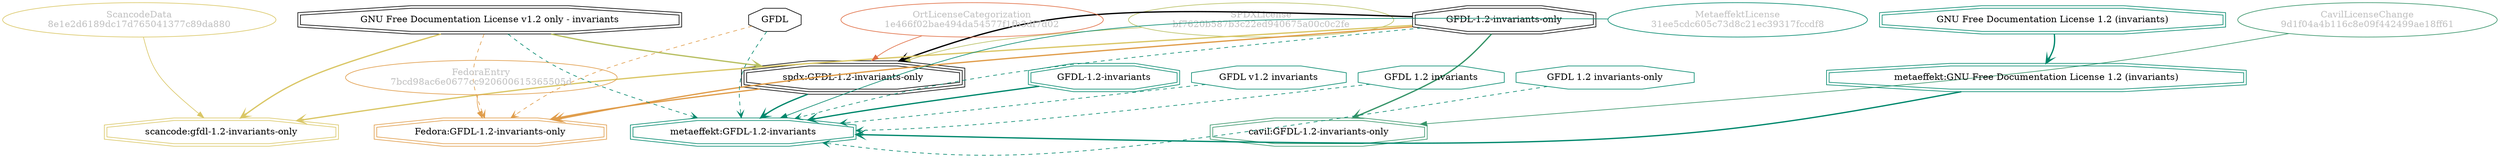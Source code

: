 strict digraph {
    node [shape=box];
    graph [splines=curved];
    1799 [label="SPDXLicense\nbf7620b587b3c22ed940675a00c0c2fe"
         ,fontcolor=gray
         ,color="#b8bf62"
         ,fillcolor="beige;1"
         ,shape=ellipse];
    1800 [label="spdx:GFDL-1.2-invariants-only"
         ,shape=tripleoctagon];
    1801 [label="GFDL-1.2-invariants-only"
         ,shape=doubleoctagon];
    1802 [label="GNU Free Documentation License v1.2 only - invariants"
         ,shape=doubleoctagon];
    6395 [label=GFDL,shape=octagon];
    6407 [label="FedoraEntry\n7bcd98ac6e0677cc920600615365505d"
         ,fontcolor=gray
         ,color="#e09d4b"
         ,fillcolor="beige;1"
         ,shape=ellipse];
    6408 [label="Fedora:GFDL-1.2-invariants-only"
         ,color="#e09d4b"
         ,shape=doubleoctagon];
    15895 [label="ScancodeData\n8e1e2d6189dc17d765041377c89da880"
          ,fontcolor=gray
          ,color="#dac767"
          ,fillcolor="beige;1"
          ,shape=ellipse];
    15896 [label="scancode:gfdl-1.2-invariants-only"
          ,color="#dac767"
          ,shape=doubleoctagon];
    28699 [label="OrtLicenseCategorization\n1e466f02bae494da54577f1fb3df7d02"
          ,fontcolor=gray
          ,color="#e06f45"
          ,fillcolor="beige;1"
          ,shape=ellipse];
    36838 [label="CavilLicenseChange\n9d1f04a4b116c8e09f442499ae18ff61"
          ,fontcolor=gray
          ,color="#379469"
          ,fillcolor="beige;1"
          ,shape=ellipse];
    36839 [label="cavil:GFDL-1.2-invariants-only"
          ,color="#379469"
          ,shape=doubleoctagon];
    42964 [label="MetaeffektLicense\n31ee5cdc605c73d8c21ec39317fccdf8"
          ,fontcolor=gray
          ,color="#00876c"
          ,fillcolor="beige;1"
          ,shape=ellipse];
    42965 [label="metaeffekt:GFDL-1.2-invariants"
          ,color="#00876c"
          ,shape=doubleoctagon];
    42966 [label="GFDL-1.2-invariants"
          ,color="#00876c"
          ,shape=doubleoctagon];
    42967 [label="metaeffekt:GNU Free Documentation License 1.2 (invariants)"
          ,color="#00876c"
          ,shape=doubleoctagon];
    42968 [label="GNU Free Documentation License 1.2 (invariants)"
          ,color="#00876c"
          ,shape=doubleoctagon];
    42969 [label="GFDL v1.2 invariants"
          ,color="#00876c"
          ,shape=octagon];
    42970 [label="GFDL 1.2 invariants"
          ,color="#00876c"
          ,shape=octagon];
    42971 [label="GFDL 1.2 invariants-only"
          ,color="#00876c"
          ,shape=octagon];
    1799 -> 1800 [weight=0.5
                 ,color="#b8bf62"];
    1800 -> 6408 [style=bold
                 ,arrowhead=vee
                 ,weight=0.7
                 ,color="#e09d4b"];
    1800 -> 42965 [style=bold
                  ,arrowhead=vee
                  ,weight=0.7
                  ,color="#00876c"];
    1801 -> 1800 [style=bold
                 ,arrowhead=vee
                 ,weight=0.7];
    1801 -> 6408 [style=bold
                 ,arrowhead=vee
                 ,weight=0.7
                 ,color="#e09d4b"];
    1801 -> 15896 [style=bold
                  ,arrowhead=vee
                  ,weight=0.7
                  ,color="#dac767"];
    1801 -> 36839 [style=bold
                  ,arrowhead=vee
                  ,weight=0.7
                  ,color="#379469"];
    1801 -> 36839 [style=bold
                  ,arrowhead=vee
                  ,weight=0.7
                  ,color="#379469"];
    1801 -> 42965 [style=dashed
                  ,arrowhead=vee
                  ,weight=0.5
                  ,color="#00876c"];
    1802 -> 1800 [style=bold
                 ,arrowhead=vee
                 ,weight=0.7
                 ,color="#b8bf62"];
    1802 -> 6408 [style=dashed
                 ,arrowhead=vee
                 ,weight=0.5
                 ,color="#e09d4b"];
    1802 -> 15896 [style=bold
                  ,arrowhead=vee
                  ,weight=0.7
                  ,color="#dac767"];
    1802 -> 42965 [style=dashed
                  ,arrowhead=vee
                  ,weight=0.5
                  ,color="#00876c"];
    6395 -> 6408 [style=dashed
                 ,arrowhead=vee
                 ,weight=0.5
                 ,color="#e09d4b"];
    6395 -> 42965 [style=dashed
                  ,arrowhead=vee
                  ,weight=0.5
                  ,color="#00876c"];
    6407 -> 6408 [weight=0.5
                 ,color="#e09d4b"];
    15895 -> 15896 [weight=0.5
                   ,color="#dac767"];
    28699 -> 1800 [weight=0.5
                  ,color="#e06f45"];
    36838 -> 36839 [weight=0.5
                   ,color="#379469"];
    42964 -> 42965 [weight=0.5
                   ,color="#00876c"];
    42966 -> 42965 [style=bold
                   ,arrowhead=vee
                   ,weight=0.7
                   ,color="#00876c"];
    42967 -> 42965 [style=bold
                   ,arrowhead=vee
                   ,weight=0.7
                   ,color="#00876c"];
    42968 -> 42967 [style=bold
                   ,arrowhead=vee
                   ,weight=0.7
                   ,color="#00876c"];
    42969 -> 42965 [style=dashed
                   ,arrowhead=vee
                   ,weight=0.5
                   ,color="#00876c"];
    42970 -> 42965 [style=dashed
                   ,arrowhead=vee
                   ,weight=0.5
                   ,color="#00876c"];
    42971 -> 42965 [style=dashed
                   ,arrowhead=vee
                   ,weight=0.5
                   ,color="#00876c"];
}
